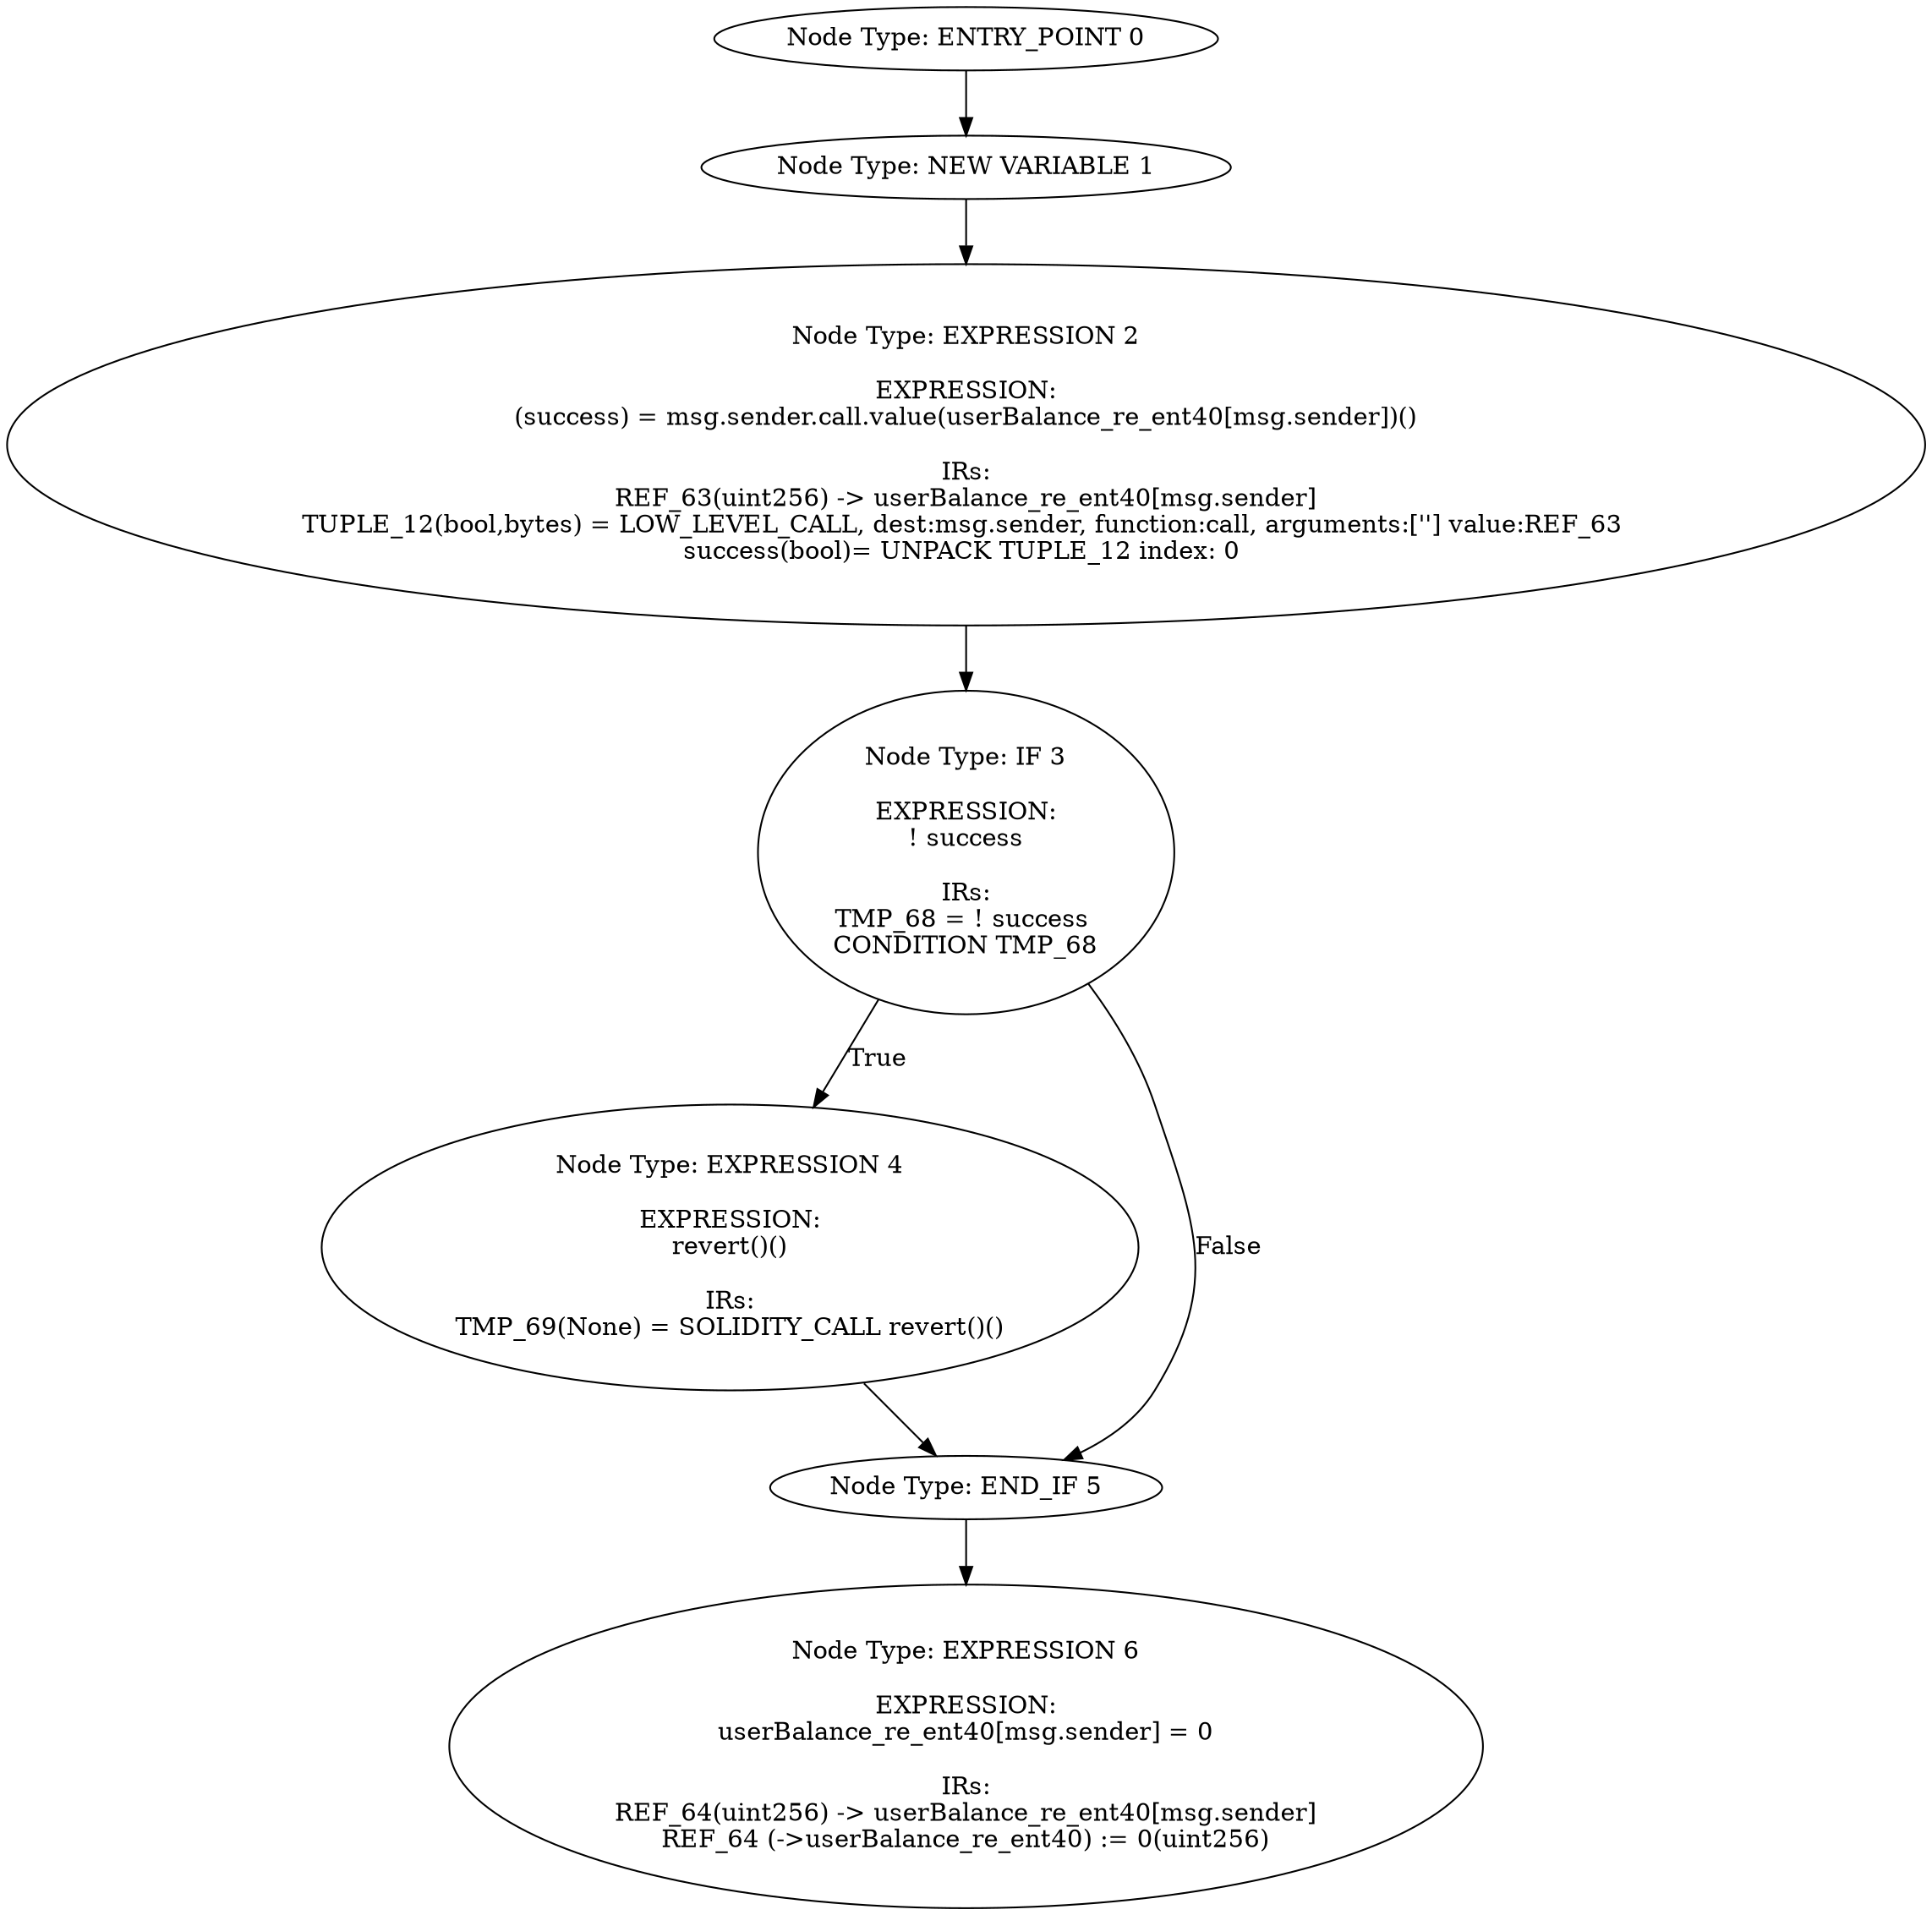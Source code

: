 digraph{
0[label="Node Type: ENTRY_POINT 0
"];
0->1;
1[label="Node Type: NEW VARIABLE 1
"];
1->2;
2[label="Node Type: EXPRESSION 2

EXPRESSION:
(success) = msg.sender.call.value(userBalance_re_ent40[msg.sender])()

IRs:
REF_63(uint256) -> userBalance_re_ent40[msg.sender]
TUPLE_12(bool,bytes) = LOW_LEVEL_CALL, dest:msg.sender, function:call, arguments:[''] value:REF_63 
success(bool)= UNPACK TUPLE_12 index: 0 "];
2->3;
3[label="Node Type: IF 3

EXPRESSION:
! success

IRs:
TMP_68 = ! success 
CONDITION TMP_68"];
3->4[label="True"];
3->5[label="False"];
4[label="Node Type: EXPRESSION 4

EXPRESSION:
revert()()

IRs:
TMP_69(None) = SOLIDITY_CALL revert()()"];
4->5;
5[label="Node Type: END_IF 5
"];
5->6;
6[label="Node Type: EXPRESSION 6

EXPRESSION:
userBalance_re_ent40[msg.sender] = 0

IRs:
REF_64(uint256) -> userBalance_re_ent40[msg.sender]
REF_64 (->userBalance_re_ent40) := 0(uint256)"];
}
